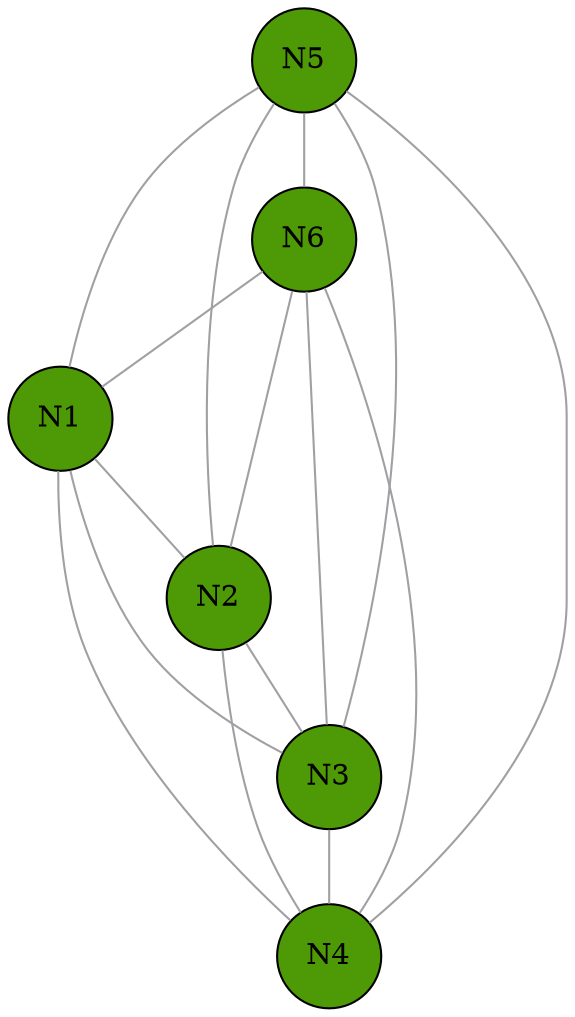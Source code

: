 digraph "graph"
{

bgcolor = "#ffffff"

node [
class = "node"
,fillcolor = "#4e9a06",style = "filled"
,width = "0.694444",height = "0.694444"
,shape = "ellipse"
,color = "#000000"
,penwidth = "1"
,"_vis_" = "label"
];


"N5" [
pos = "2.5,-2.45833!"
]

"N6" [
pos = "2.34722,0.888889!"
]

"N1" [
pos = "-1.06944,2.83333!"
]

"N2" [
pos = "-4.22222,0.875!"
]

"N3" [
pos = "-4.23611,-2.26389!"
]

"N4" [
pos = "-0.819444,-4.41667!"
]



edge [
class = "edge"
,dir=none
,weight = "1"
,penwidth = "1"
,"_vis_" = "label"
,"color" = "#a0a0a4"
,"style" = "solid"
];


"N3" -> "N5" [id = "E14"
];

"N2" -> "N5" [id = "E11"
];

"N2" -> "N6" [id = "E10"
];

"N5" -> "N6" [id = "E5"
];

"N1" -> "N4" [id = "E8"
];

"N4" -> "N6" [id = "E15"
];

"N1" -> "N2" [id = "E1"
];

"N2" -> "N3" [id = "E2"
];

"N3" -> "N4" [id = "E3"
];

"N2" -> "N4" [id = "E12"
];

"N4" -> "N5" [id = "E4"
];

"N1" -> "N5" [id = "E9"
];

"N6" -> "N1" [id = "E6"
];

"N1" -> "N3" [id = "E7"
];

"N3" -> "N6" [id = "E13"
];


}
